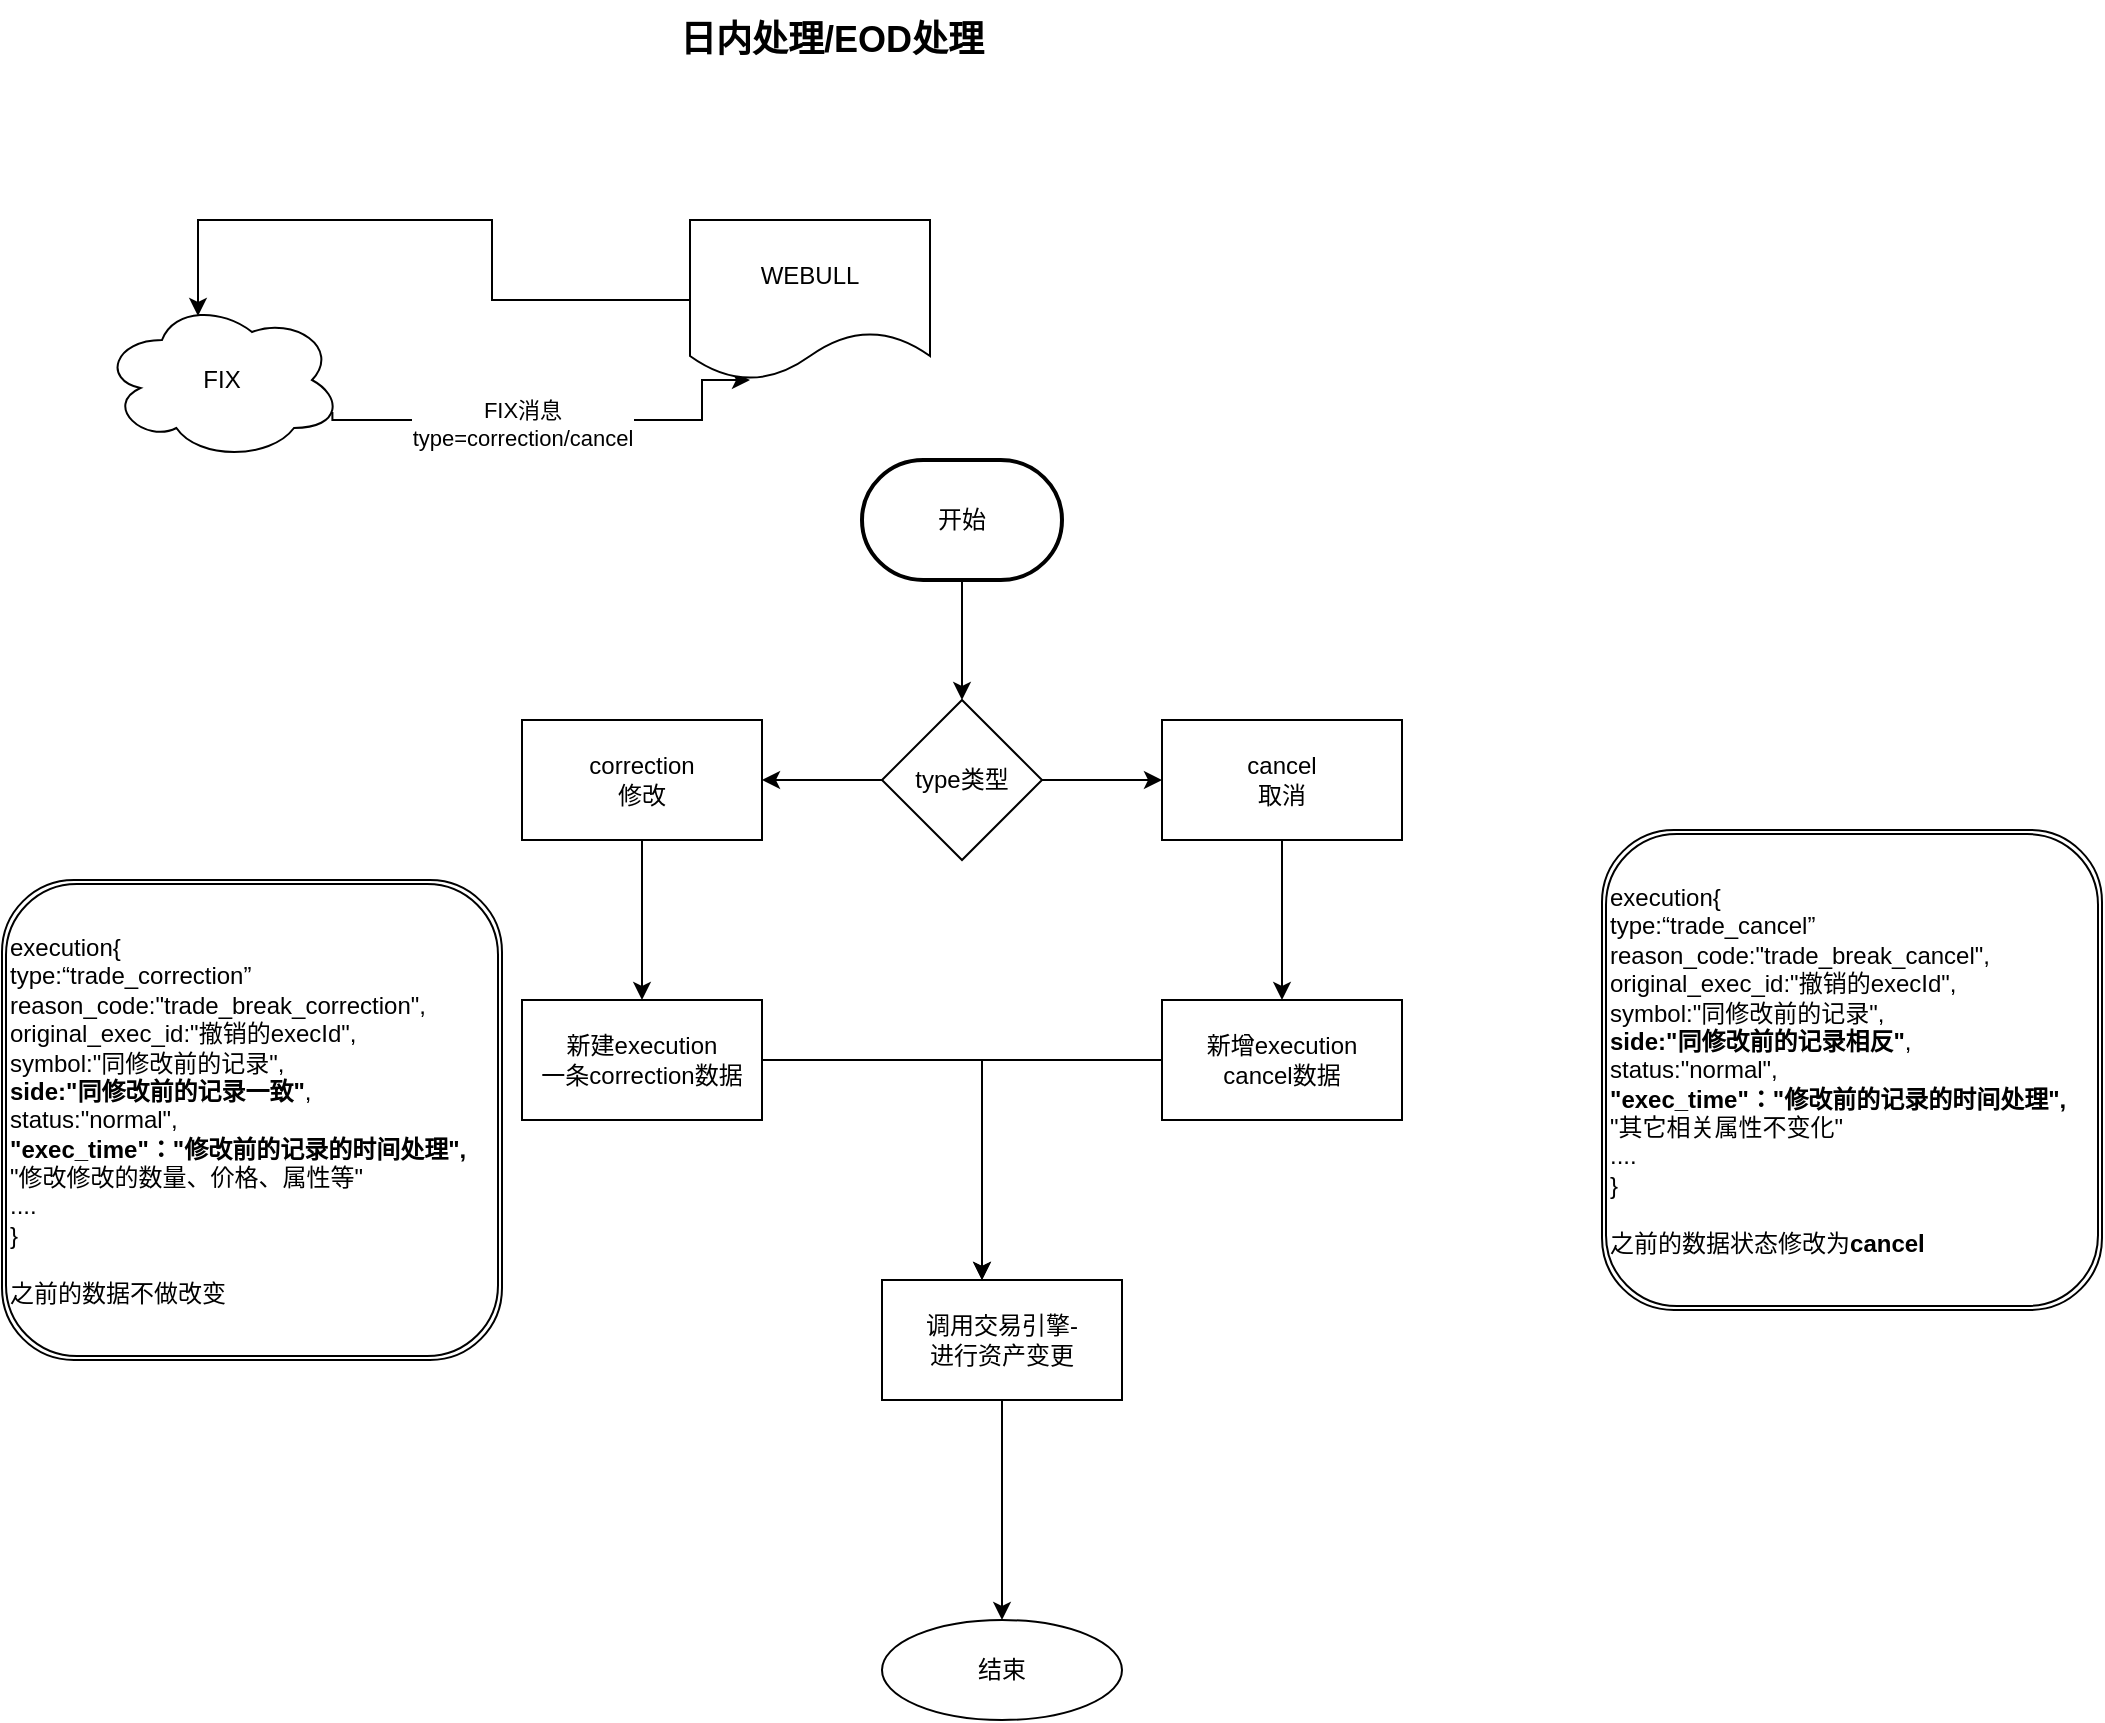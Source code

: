 <mxfile version="14.1.1" type="github">
  <diagram id="C5RBs43oDa-KdzZeNtuy" name="Page-1">
    <mxGraphModel dx="1186" dy="534" grid="1" gridSize="10" guides="1" tooltips="1" connect="1" arrows="1" fold="1" page="1" pageScale="1" pageWidth="827" pageHeight="1169" math="0" shadow="0">
      <root>
        <mxCell id="WIyWlLk6GJQsqaUBKTNV-0" />
        <mxCell id="WIyWlLk6GJQsqaUBKTNV-1" parent="WIyWlLk6GJQsqaUBKTNV-0" />
        <mxCell id="1Uik45kLceN-WnxneO16-1" value="&lt;font style=&quot;font-size: 18px&quot;&gt;&lt;b&gt;日内处理/EOD处理&lt;/b&gt;&lt;/font&gt;" style="text;html=1;strokeColor=none;fillColor=none;align=center;verticalAlign=middle;whiteSpace=wrap;rounded=0;" vertex="1" parent="WIyWlLk6GJQsqaUBKTNV-1">
          <mxGeometry x="320" y="50" width="210" height="40" as="geometry" />
        </mxCell>
        <mxCell id="1Uik45kLceN-WnxneO16-6" style="edgeStyle=orthogonalEdgeStyle;rounded=0;orthogonalLoop=1;jettySize=auto;html=1;exitX=0.96;exitY=0.7;exitDx=0;exitDy=0;exitPerimeter=0;entryX=0.25;entryY=1;entryDx=0;entryDy=0;entryPerimeter=0;" edge="1" parent="WIyWlLk6GJQsqaUBKTNV-1" source="1Uik45kLceN-WnxneO16-3" target="1Uik45kLceN-WnxneO16-4">
          <mxGeometry relative="1" as="geometry">
            <Array as="points">
              <mxPoint x="175" y="260" />
              <mxPoint x="360" y="260" />
            </Array>
          </mxGeometry>
        </mxCell>
        <mxCell id="1Uik45kLceN-WnxneO16-7" value="FIX消息&lt;br&gt;type=correction/cancel" style="edgeLabel;html=1;align=center;verticalAlign=middle;resizable=0;points=[];" vertex="1" connectable="0" parent="1Uik45kLceN-WnxneO16-6">
          <mxGeometry x="-0.169" y="-2" relative="1" as="geometry">
            <mxPoint x="1.8" as="offset" />
          </mxGeometry>
        </mxCell>
        <mxCell id="1Uik45kLceN-WnxneO16-3" value="FIX" style="ellipse;shape=cloud;whiteSpace=wrap;html=1;" vertex="1" parent="WIyWlLk6GJQsqaUBKTNV-1">
          <mxGeometry x="60" y="200" width="120" height="80" as="geometry" />
        </mxCell>
        <mxCell id="1Uik45kLceN-WnxneO16-5" style="edgeStyle=orthogonalEdgeStyle;rounded=0;orthogonalLoop=1;jettySize=auto;html=1;exitX=0;exitY=0.5;exitDx=0;exitDy=0;entryX=0.4;entryY=0.1;entryDx=0;entryDy=0;entryPerimeter=0;" edge="1" parent="WIyWlLk6GJQsqaUBKTNV-1" source="1Uik45kLceN-WnxneO16-4" target="1Uik45kLceN-WnxneO16-3">
          <mxGeometry relative="1" as="geometry">
            <Array as="points">
              <mxPoint x="255" y="200" />
              <mxPoint x="255" y="160" />
              <mxPoint x="108" y="160" />
            </Array>
          </mxGeometry>
        </mxCell>
        <mxCell id="1Uik45kLceN-WnxneO16-4" value="WEBULL" style="shape=document;whiteSpace=wrap;html=1;boundedLbl=1;" vertex="1" parent="WIyWlLk6GJQsqaUBKTNV-1">
          <mxGeometry x="354" y="160" width="120" height="80" as="geometry" />
        </mxCell>
        <mxCell id="1Uik45kLceN-WnxneO16-11" style="edgeStyle=orthogonalEdgeStyle;rounded=0;orthogonalLoop=1;jettySize=auto;html=1;exitX=0.5;exitY=1;exitDx=0;exitDy=0;exitPerimeter=0;entryX=0.5;entryY=0;entryDx=0;entryDy=0;" edge="1" parent="WIyWlLk6GJQsqaUBKTNV-1" source="1Uik45kLceN-WnxneO16-10">
          <mxGeometry relative="1" as="geometry">
            <mxPoint x="490" y="400" as="targetPoint" />
          </mxGeometry>
        </mxCell>
        <mxCell id="1Uik45kLceN-WnxneO16-10" value="开始" style="strokeWidth=2;html=1;shape=mxgraph.flowchart.terminator;whiteSpace=wrap;" vertex="1" parent="WIyWlLk6GJQsqaUBKTNV-1">
          <mxGeometry x="440" y="280" width="100" height="60" as="geometry" />
        </mxCell>
        <mxCell id="1Uik45kLceN-WnxneO16-15" value="" style="edgeStyle=orthogonalEdgeStyle;rounded=0;orthogonalLoop=1;jettySize=auto;html=1;" edge="1" parent="WIyWlLk6GJQsqaUBKTNV-1" source="1Uik45kLceN-WnxneO16-13" target="1Uik45kLceN-WnxneO16-14">
          <mxGeometry relative="1" as="geometry" />
        </mxCell>
        <mxCell id="1Uik45kLceN-WnxneO16-17" value="" style="edgeStyle=orthogonalEdgeStyle;rounded=0;orthogonalLoop=1;jettySize=auto;html=1;" edge="1" parent="WIyWlLk6GJQsqaUBKTNV-1" source="1Uik45kLceN-WnxneO16-13" target="1Uik45kLceN-WnxneO16-16">
          <mxGeometry relative="1" as="geometry" />
        </mxCell>
        <mxCell id="1Uik45kLceN-WnxneO16-13" value="type类型" style="rhombus;whiteSpace=wrap;html=1;" vertex="1" parent="WIyWlLk6GJQsqaUBKTNV-1">
          <mxGeometry x="450" y="400" width="80" height="80" as="geometry" />
        </mxCell>
        <mxCell id="1Uik45kLceN-WnxneO16-19" value="" style="edgeStyle=orthogonalEdgeStyle;rounded=0;orthogonalLoop=1;jettySize=auto;html=1;" edge="1" parent="WIyWlLk6GJQsqaUBKTNV-1" source="1Uik45kLceN-WnxneO16-14" target="1Uik45kLceN-WnxneO16-18">
          <mxGeometry relative="1" as="geometry" />
        </mxCell>
        <mxCell id="1Uik45kLceN-WnxneO16-14" value="correction&lt;br&gt;修改" style="whiteSpace=wrap;html=1;" vertex="1" parent="WIyWlLk6GJQsqaUBKTNV-1">
          <mxGeometry x="270" y="410" width="120" height="60" as="geometry" />
        </mxCell>
        <mxCell id="1Uik45kLceN-WnxneO16-30" value="" style="edgeStyle=orthogonalEdgeStyle;rounded=0;orthogonalLoop=1;jettySize=auto;html=1;" edge="1" parent="WIyWlLk6GJQsqaUBKTNV-1" source="1Uik45kLceN-WnxneO16-16" target="1Uik45kLceN-WnxneO16-29">
          <mxGeometry relative="1" as="geometry" />
        </mxCell>
        <mxCell id="1Uik45kLceN-WnxneO16-16" value="cancel&lt;br&gt;取消" style="whiteSpace=wrap;html=1;" vertex="1" parent="WIyWlLk6GJQsqaUBKTNV-1">
          <mxGeometry x="590" y="410" width="120" height="60" as="geometry" />
        </mxCell>
        <mxCell id="1Uik45kLceN-WnxneO16-24" value="" style="edgeStyle=orthogonalEdgeStyle;rounded=0;orthogonalLoop=1;jettySize=auto;html=1;" edge="1" parent="WIyWlLk6GJQsqaUBKTNV-1" source="1Uik45kLceN-WnxneO16-18" target="1Uik45kLceN-WnxneO16-23">
          <mxGeometry relative="1" as="geometry">
            <Array as="points">
              <mxPoint x="500" y="580" />
            </Array>
          </mxGeometry>
        </mxCell>
        <mxCell id="1Uik45kLceN-WnxneO16-18" value="新建execution&lt;br&gt;一条correction数据" style="whiteSpace=wrap;html=1;" vertex="1" parent="WIyWlLk6GJQsqaUBKTNV-1">
          <mxGeometry x="270" y="550" width="120" height="60" as="geometry" />
        </mxCell>
        <mxCell id="1Uik45kLceN-WnxneO16-22" value="&lt;div&gt;execution{&lt;/div&gt;&lt;div&gt;type:“trade_correction”&lt;/div&gt;&lt;div&gt;reason_code:&quot;trade_break_correction&quot;,&lt;/div&gt;&lt;div&gt;original_exec_id:&quot;撤销的execId&quot;,&lt;/div&gt;&lt;div&gt;symbol:&quot;同修改前的记录&quot;,&lt;/div&gt;&lt;div&gt;&lt;b&gt;side:&quot;同修改前的记录一致&quot;&lt;/b&gt;,&lt;/div&gt;&lt;div&gt;status:&quot;normal&quot;,&lt;/div&gt;&lt;div&gt;&lt;b&gt;&quot;exec_time&quot;：&quot;修改前的记录的时间处理&quot;,&lt;/b&gt;&lt;/div&gt;&lt;div&gt;&lt;span&gt;&quot;修改修改的数量、价格、属性等&quot;&lt;/span&gt;&lt;br&gt;&lt;/div&gt;&lt;div&gt;....&lt;/div&gt;&lt;div&gt;}&lt;/div&gt;&lt;div&gt;&lt;br&gt;&lt;/div&gt;&lt;div&gt;之前的数据不做改变&lt;/div&gt;" style="shape=ext;double=1;rounded=1;whiteSpace=wrap;html=1;align=left;" vertex="1" parent="WIyWlLk6GJQsqaUBKTNV-1">
          <mxGeometry x="10" y="490" width="250" height="240" as="geometry" />
        </mxCell>
        <mxCell id="1Uik45kLceN-WnxneO16-28" value="" style="edgeStyle=orthogonalEdgeStyle;rounded=0;orthogonalLoop=1;jettySize=auto;html=1;" edge="1" parent="WIyWlLk6GJQsqaUBKTNV-1" source="1Uik45kLceN-WnxneO16-23" target="1Uik45kLceN-WnxneO16-27">
          <mxGeometry relative="1" as="geometry" />
        </mxCell>
        <mxCell id="1Uik45kLceN-WnxneO16-23" value="调用交易引擎-&lt;br&gt;进行资产变更" style="whiteSpace=wrap;html=1;" vertex="1" parent="WIyWlLk6GJQsqaUBKTNV-1">
          <mxGeometry x="450" y="690" width="120" height="60" as="geometry" />
        </mxCell>
        <mxCell id="1Uik45kLceN-WnxneO16-27" value="结束" style="ellipse;whiteSpace=wrap;html=1;" vertex="1" parent="WIyWlLk6GJQsqaUBKTNV-1">
          <mxGeometry x="450" y="860" width="120" height="50" as="geometry" />
        </mxCell>
        <mxCell id="1Uik45kLceN-WnxneO16-32" style="edgeStyle=orthogonalEdgeStyle;rounded=0;orthogonalLoop=1;jettySize=auto;html=1;exitX=0;exitY=0.5;exitDx=0;exitDy=0;" edge="1" parent="WIyWlLk6GJQsqaUBKTNV-1" source="1Uik45kLceN-WnxneO16-29" target="1Uik45kLceN-WnxneO16-23">
          <mxGeometry relative="1" as="geometry">
            <Array as="points">
              <mxPoint x="500" y="580" />
            </Array>
          </mxGeometry>
        </mxCell>
        <mxCell id="1Uik45kLceN-WnxneO16-29" value="新增execution&lt;br&gt;cancel数据" style="whiteSpace=wrap;html=1;" vertex="1" parent="WIyWlLk6GJQsqaUBKTNV-1">
          <mxGeometry x="590" y="550" width="120" height="60" as="geometry" />
        </mxCell>
        <mxCell id="1Uik45kLceN-WnxneO16-31" value="&lt;div&gt;execution{&lt;/div&gt;&lt;div&gt;type:“trade_cancel”&lt;/div&gt;&lt;div&gt;reason_code:&quot;trade_break_cancel&quot;,&lt;/div&gt;&lt;div&gt;original_exec_id:&quot;撤销的execId&quot;,&lt;/div&gt;&lt;div&gt;symbol:&quot;同修改前的记录&quot;,&lt;/div&gt;&lt;div&gt;&lt;b&gt;side:&quot;同修改前的记录相反&quot;&lt;/b&gt;,&lt;/div&gt;&lt;div&gt;status:&quot;normal&quot;,&lt;/div&gt;&lt;div&gt;&lt;b&gt;&quot;exec_time&quot;：&quot;修改前的记录的时间处理&quot;,&lt;/b&gt;&lt;/div&gt;&lt;div&gt;&lt;span&gt;&quot;其它相关属性不变化&quot;&lt;/span&gt;&lt;br&gt;&lt;/div&gt;&lt;div&gt;....&lt;/div&gt;&lt;div&gt;}&lt;/div&gt;&lt;div&gt;&lt;br&gt;&lt;/div&gt;&lt;div&gt;之前的数据状态修改为&lt;b&gt;cancel&lt;/b&gt;&lt;/div&gt;" style="shape=ext;double=1;rounded=1;whiteSpace=wrap;html=1;align=left;" vertex="1" parent="WIyWlLk6GJQsqaUBKTNV-1">
          <mxGeometry x="810" y="465" width="250" height="240" as="geometry" />
        </mxCell>
      </root>
    </mxGraphModel>
  </diagram>
</mxfile>
